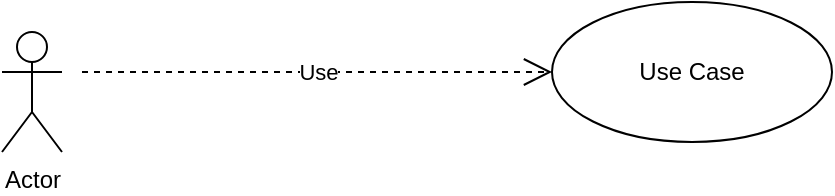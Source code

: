 <mxfile version="21.1.5" type="github">
  <diagram name="Page-1" id="ZTVly2ITTw8a5YO_hz3f">
    <mxGraphModel dx="1434" dy="756" grid="1" gridSize="10" guides="1" tooltips="1" connect="1" arrows="1" fold="1" page="1" pageScale="1" pageWidth="850" pageHeight="1100" math="0" shadow="0">
      <root>
        <mxCell id="0" />
        <mxCell id="1" parent="0" />
        <mxCell id="FQEIfrjWyy0JAj6DcD6v-1" value="Actor" style="shape=umlActor;verticalLabelPosition=bottom;verticalAlign=top;html=1;" vertex="1" parent="1">
          <mxGeometry x="10" y="620" width="30" height="60" as="geometry" />
        </mxCell>
        <mxCell id="FQEIfrjWyy0JAj6DcD6v-2" value="Use Case" style="ellipse;whiteSpace=wrap;html=1;" vertex="1" parent="1">
          <mxGeometry x="285" y="605" width="140" height="70" as="geometry" />
        </mxCell>
        <mxCell id="FQEIfrjWyy0JAj6DcD6v-3" value="Use" style="endArrow=open;endSize=12;dashed=1;html=1;rounded=0;entryX=0;entryY=0.5;entryDx=0;entryDy=0;" edge="1" parent="1" target="FQEIfrjWyy0JAj6DcD6v-2">
          <mxGeometry width="160" relative="1" as="geometry">
            <mxPoint x="50" y="640" as="sourcePoint" />
            <mxPoint x="210" y="640" as="targetPoint" />
          </mxGeometry>
        </mxCell>
      </root>
    </mxGraphModel>
  </diagram>
</mxfile>
